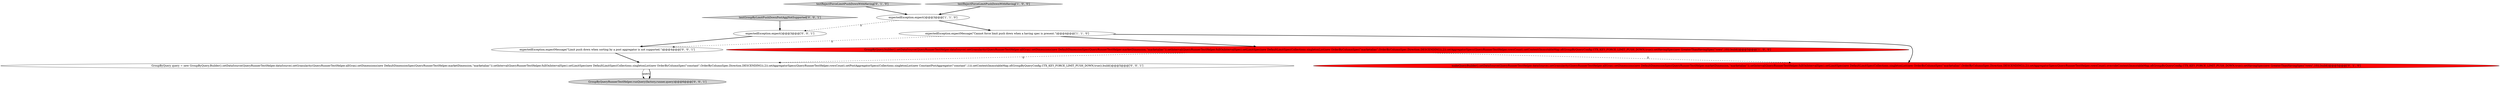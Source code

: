 digraph {
8 [style = filled, label = "expectedException.expect()@@@3@@@['0', '0', '1']", fillcolor = white, shape = ellipse image = "AAA0AAABBB3BBB"];
2 [style = filled, label = "expectedException.expect()@@@3@@@['1', '1', '0']", fillcolor = white, shape = ellipse image = "AAA0AAABBB1BBB"];
6 [style = filled, label = "testGroupByLimitPushDownPostAggNotSupported['0', '0', '1']", fillcolor = lightgray, shape = diamond image = "AAA0AAABBB3BBB"];
5 [style = filled, label = "makeQueryBuilder().setDataSource(QueryRunnerTestHelper.dataSource).setGranularity(QueryRunnerTestHelper.allGran).setDimensions(new DefaultDimensionSpec(QueryRunnerTestHelper.marketDimension,\"marketalias\")).setInterval(QueryRunnerTestHelper.fullOnIntervalSpec).setLimitSpec(new DefaultLimitSpec(Collections.singletonList(new OrderByColumnSpec(\"marketalias\",OrderByColumnSpec.Direction.DESCENDING)),2)).setAggregatorSpecs(QueryRunnerTestHelper.rowsCount).overrideContext(ImmutableMap.of(GroupByQueryConfig.CTX_KEY_FORCE_LIMIT_PUSH_DOWN,true)).setHavingSpec(new GreaterThanHavingSpec(\"rows\",10)).build()@@@5@@@['0', '1', '0']", fillcolor = red, shape = ellipse image = "AAA1AAABBB2BBB"];
9 [style = filled, label = "GroupByQueryRunnerTestHelper.runQuery(factory,runner,query)@@@6@@@['0', '0', '1']", fillcolor = lightgray, shape = ellipse image = "AAA0AAABBB3BBB"];
10 [style = filled, label = "GroupByQuery query = new GroupByQuery.Builder().setDataSource(QueryRunnerTestHelper.dataSource).setGranularity(QueryRunnerTestHelper.allGran).setDimensions(new DefaultDimensionSpec(QueryRunnerTestHelper.marketDimension,\"marketalias\")).setInterval(QueryRunnerTestHelper.fullOnIntervalSpec).setLimitSpec(new DefaultLimitSpec(Collections.singletonList(new OrderByColumnSpec(\"constant\",OrderByColumnSpec.Direction.DESCENDING)),2)).setAggregatorSpecs(QueryRunnerTestHelper.rowsCount).setPostAggregatorSpecs(Collections.singletonList(new ConstantPostAggregator(\"constant\",1))).setContext(ImmutableMap.of(GroupByQueryConfig.CTX_KEY_FORCE_LIMIT_PUSH_DOWN,true)).build()@@@5@@@['0', '0', '1']", fillcolor = white, shape = ellipse image = "AAA0AAABBB3BBB"];
4 [style = filled, label = "testRejectForceLimitPushDownWithHaving['0', '1', '0']", fillcolor = lightgray, shape = diamond image = "AAA0AAABBB2BBB"];
3 [style = filled, label = "expectedException.expectMessage(\"Cannot force limit push down when a having spec is present.\")@@@4@@@['1', '1', '0']", fillcolor = white, shape = ellipse image = "AAA0AAABBB1BBB"];
0 [style = filled, label = "testRejectForceLimitPushDownWithHaving['1', '0', '0']", fillcolor = lightgray, shape = diamond image = "AAA0AAABBB1BBB"];
1 [style = filled, label = "GroupByQuery.builder().setDataSource(QueryRunnerTestHelper.dataSource).setGranularity(QueryRunnerTestHelper.allGran).setDimensions(new DefaultDimensionSpec(QueryRunnerTestHelper.marketDimension,\"marketalias\")).setInterval(QueryRunnerTestHelper.fullOnIntervalSpec).setLimitSpec(new DefaultLimitSpec(Collections.singletonList(new OrderByColumnSpec(\"marketalias\",OrderByColumnSpec.Direction.DESCENDING)),2)).setAggregatorSpecs(QueryRunnerTestHelper.rowsCount).setContext(ImmutableMap.of(GroupByQueryConfig.CTX_KEY_FORCE_LIMIT_PUSH_DOWN,true)).setHavingSpec(new GreaterThanHavingSpec(\"rows\",10)).build()@@@5@@@['1', '0', '0']", fillcolor = red, shape = ellipse image = "AAA1AAABBB1BBB"];
7 [style = filled, label = "expectedException.expectMessage(\"Limit push down when sorting by a post aggregator is not supported.\")@@@4@@@['0', '0', '1']", fillcolor = white, shape = ellipse image = "AAA0AAABBB3BBB"];
8->7 [style = bold, label=""];
6->8 [style = bold, label=""];
10->9 [style = solid, label="query"];
3->5 [style = bold, label=""];
10->9 [style = bold, label=""];
4->2 [style = bold, label=""];
1->5 [style = dashed, label="0"];
1->10 [style = dashed, label="0"];
3->1 [style = bold, label=""];
7->10 [style = bold, label=""];
2->8 [style = dashed, label="0"];
3->7 [style = dashed, label="0"];
2->3 [style = bold, label=""];
0->2 [style = bold, label=""];
}
